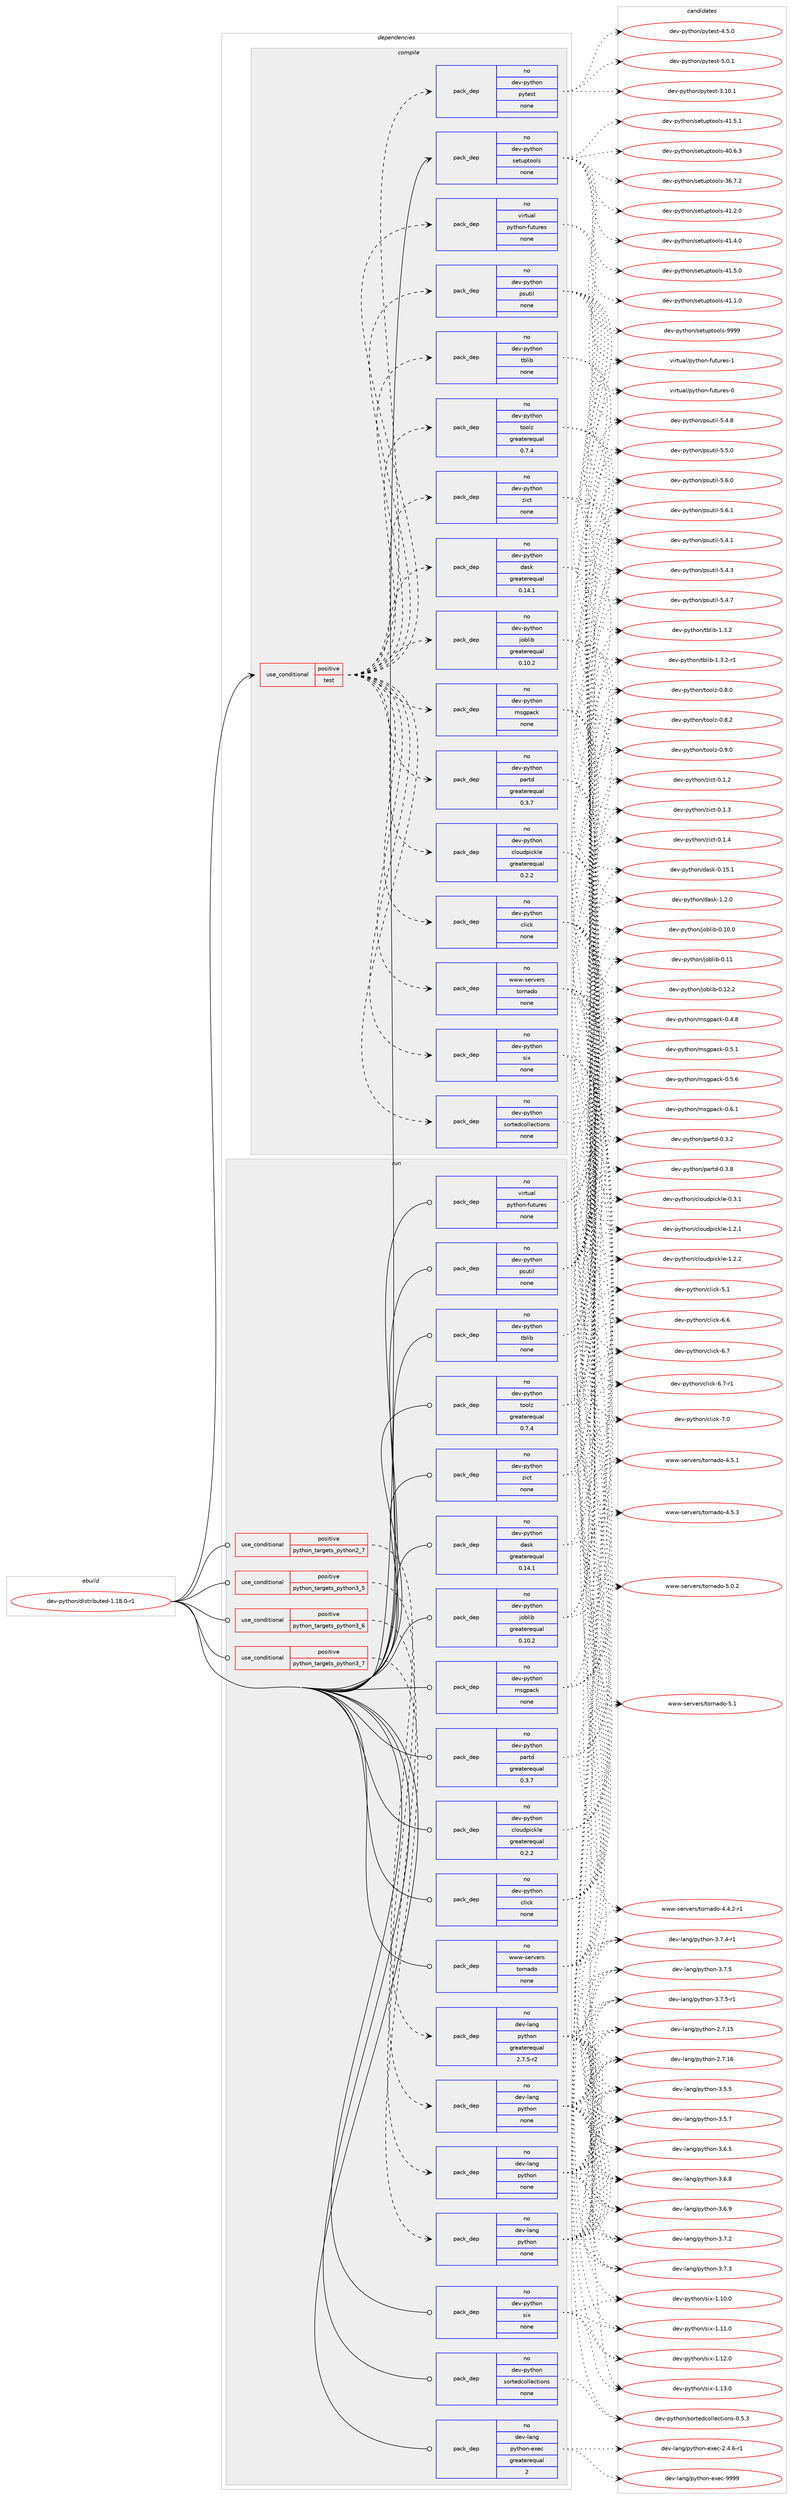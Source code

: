 digraph prolog {

# *************
# Graph options
# *************

newrank=true;
concentrate=true;
compound=true;
graph [rankdir=LR,fontname=Helvetica,fontsize=10,ranksep=1.5];#, ranksep=2.5, nodesep=0.2];
edge  [arrowhead=vee];
node  [fontname=Helvetica,fontsize=10];

# **********
# The ebuild
# **********

subgraph cluster_leftcol {
color=gray;
rank=same;
label=<<i>ebuild</i>>;
id [label="dev-python/distributed-1.18.0-r1", color=red, width=4, href="../dev-python/distributed-1.18.0-r1.svg"];
}

# ****************
# The dependencies
# ****************

subgraph cluster_midcol {
color=gray;
label=<<i>dependencies</i>>;
subgraph cluster_compile {
fillcolor="#eeeeee";
style=filled;
label=<<i>compile</i>>;
subgraph cond138433 {
dependency601565 [label=<<TABLE BORDER="0" CELLBORDER="1" CELLSPACING="0" CELLPADDING="4"><TR><TD ROWSPAN="3" CELLPADDING="10">use_conditional</TD></TR><TR><TD>positive</TD></TR><TR><TD>test</TD></TR></TABLE>>, shape=none, color=red];
subgraph pack451338 {
dependency601566 [label=<<TABLE BORDER="0" CELLBORDER="1" CELLSPACING="0" CELLPADDING="4" WIDTH="220"><TR><TD ROWSPAN="6" CELLPADDING="30">pack_dep</TD></TR><TR><TD WIDTH="110">no</TD></TR><TR><TD>dev-python</TD></TR><TR><TD>click</TD></TR><TR><TD>none</TD></TR><TR><TD></TD></TR></TABLE>>, shape=none, color=blue];
}
dependency601565:e -> dependency601566:w [weight=20,style="dashed",arrowhead="vee"];
subgraph pack451339 {
dependency601567 [label=<<TABLE BORDER="0" CELLBORDER="1" CELLSPACING="0" CELLPADDING="4" WIDTH="220"><TR><TD ROWSPAN="6" CELLPADDING="30">pack_dep</TD></TR><TR><TD WIDTH="110">no</TD></TR><TR><TD>dev-python</TD></TR><TR><TD>cloudpickle</TD></TR><TR><TD>greaterequal</TD></TR><TR><TD>0.2.2</TD></TR></TABLE>>, shape=none, color=blue];
}
dependency601565:e -> dependency601567:w [weight=20,style="dashed",arrowhead="vee"];
subgraph pack451340 {
dependency601568 [label=<<TABLE BORDER="0" CELLBORDER="1" CELLSPACING="0" CELLPADDING="4" WIDTH="220"><TR><TD ROWSPAN="6" CELLPADDING="30">pack_dep</TD></TR><TR><TD WIDTH="110">no</TD></TR><TR><TD>dev-python</TD></TR><TR><TD>dask</TD></TR><TR><TD>greaterequal</TD></TR><TR><TD>0.14.1</TD></TR></TABLE>>, shape=none, color=blue];
}
dependency601565:e -> dependency601568:w [weight=20,style="dashed",arrowhead="vee"];
subgraph pack451341 {
dependency601569 [label=<<TABLE BORDER="0" CELLBORDER="1" CELLSPACING="0" CELLPADDING="4" WIDTH="220"><TR><TD ROWSPAN="6" CELLPADDING="30">pack_dep</TD></TR><TR><TD WIDTH="110">no</TD></TR><TR><TD>dev-python</TD></TR><TR><TD>joblib</TD></TR><TR><TD>greaterequal</TD></TR><TR><TD>0.10.2</TD></TR></TABLE>>, shape=none, color=blue];
}
dependency601565:e -> dependency601569:w [weight=20,style="dashed",arrowhead="vee"];
subgraph pack451342 {
dependency601570 [label=<<TABLE BORDER="0" CELLBORDER="1" CELLSPACING="0" CELLPADDING="4" WIDTH="220"><TR><TD ROWSPAN="6" CELLPADDING="30">pack_dep</TD></TR><TR><TD WIDTH="110">no</TD></TR><TR><TD>dev-python</TD></TR><TR><TD>msgpack</TD></TR><TR><TD>none</TD></TR><TR><TD></TD></TR></TABLE>>, shape=none, color=blue];
}
dependency601565:e -> dependency601570:w [weight=20,style="dashed",arrowhead="vee"];
subgraph pack451343 {
dependency601571 [label=<<TABLE BORDER="0" CELLBORDER="1" CELLSPACING="0" CELLPADDING="4" WIDTH="220"><TR><TD ROWSPAN="6" CELLPADDING="30">pack_dep</TD></TR><TR><TD WIDTH="110">no</TD></TR><TR><TD>dev-python</TD></TR><TR><TD>partd</TD></TR><TR><TD>greaterequal</TD></TR><TR><TD>0.3.7</TD></TR></TABLE>>, shape=none, color=blue];
}
dependency601565:e -> dependency601571:w [weight=20,style="dashed",arrowhead="vee"];
subgraph pack451344 {
dependency601572 [label=<<TABLE BORDER="0" CELLBORDER="1" CELLSPACING="0" CELLPADDING="4" WIDTH="220"><TR><TD ROWSPAN="6" CELLPADDING="30">pack_dep</TD></TR><TR><TD WIDTH="110">no</TD></TR><TR><TD>dev-python</TD></TR><TR><TD>psutil</TD></TR><TR><TD>none</TD></TR><TR><TD></TD></TR></TABLE>>, shape=none, color=blue];
}
dependency601565:e -> dependency601572:w [weight=20,style="dashed",arrowhead="vee"];
subgraph pack451345 {
dependency601573 [label=<<TABLE BORDER="0" CELLBORDER="1" CELLSPACING="0" CELLPADDING="4" WIDTH="220"><TR><TD ROWSPAN="6" CELLPADDING="30">pack_dep</TD></TR><TR><TD WIDTH="110">no</TD></TR><TR><TD>dev-python</TD></TR><TR><TD>six</TD></TR><TR><TD>none</TD></TR><TR><TD></TD></TR></TABLE>>, shape=none, color=blue];
}
dependency601565:e -> dependency601573:w [weight=20,style="dashed",arrowhead="vee"];
subgraph pack451346 {
dependency601574 [label=<<TABLE BORDER="0" CELLBORDER="1" CELLSPACING="0" CELLPADDING="4" WIDTH="220"><TR><TD ROWSPAN="6" CELLPADDING="30">pack_dep</TD></TR><TR><TD WIDTH="110">no</TD></TR><TR><TD>dev-python</TD></TR><TR><TD>sortedcollections</TD></TR><TR><TD>none</TD></TR><TR><TD></TD></TR></TABLE>>, shape=none, color=blue];
}
dependency601565:e -> dependency601574:w [weight=20,style="dashed",arrowhead="vee"];
subgraph pack451347 {
dependency601575 [label=<<TABLE BORDER="0" CELLBORDER="1" CELLSPACING="0" CELLPADDING="4" WIDTH="220"><TR><TD ROWSPAN="6" CELLPADDING="30">pack_dep</TD></TR><TR><TD WIDTH="110">no</TD></TR><TR><TD>dev-python</TD></TR><TR><TD>tblib</TD></TR><TR><TD>none</TD></TR><TR><TD></TD></TR></TABLE>>, shape=none, color=blue];
}
dependency601565:e -> dependency601575:w [weight=20,style="dashed",arrowhead="vee"];
subgraph pack451348 {
dependency601576 [label=<<TABLE BORDER="0" CELLBORDER="1" CELLSPACING="0" CELLPADDING="4" WIDTH="220"><TR><TD ROWSPAN="6" CELLPADDING="30">pack_dep</TD></TR><TR><TD WIDTH="110">no</TD></TR><TR><TD>dev-python</TD></TR><TR><TD>toolz</TD></TR><TR><TD>greaterequal</TD></TR><TR><TD>0.7.4</TD></TR></TABLE>>, shape=none, color=blue];
}
dependency601565:e -> dependency601576:w [weight=20,style="dashed",arrowhead="vee"];
subgraph pack451349 {
dependency601577 [label=<<TABLE BORDER="0" CELLBORDER="1" CELLSPACING="0" CELLPADDING="4" WIDTH="220"><TR><TD ROWSPAN="6" CELLPADDING="30">pack_dep</TD></TR><TR><TD WIDTH="110">no</TD></TR><TR><TD>dev-python</TD></TR><TR><TD>zict</TD></TR><TR><TD>none</TD></TR><TR><TD></TD></TR></TABLE>>, shape=none, color=blue];
}
dependency601565:e -> dependency601577:w [weight=20,style="dashed",arrowhead="vee"];
subgraph pack451350 {
dependency601578 [label=<<TABLE BORDER="0" CELLBORDER="1" CELLSPACING="0" CELLPADDING="4" WIDTH="220"><TR><TD ROWSPAN="6" CELLPADDING="30">pack_dep</TD></TR><TR><TD WIDTH="110">no</TD></TR><TR><TD>www-servers</TD></TR><TR><TD>tornado</TD></TR><TR><TD>none</TD></TR><TR><TD></TD></TR></TABLE>>, shape=none, color=blue];
}
dependency601565:e -> dependency601578:w [weight=20,style="dashed",arrowhead="vee"];
subgraph pack451351 {
dependency601579 [label=<<TABLE BORDER="0" CELLBORDER="1" CELLSPACING="0" CELLPADDING="4" WIDTH="220"><TR><TD ROWSPAN="6" CELLPADDING="30">pack_dep</TD></TR><TR><TD WIDTH="110">no</TD></TR><TR><TD>virtual</TD></TR><TR><TD>python-futures</TD></TR><TR><TD>none</TD></TR><TR><TD></TD></TR></TABLE>>, shape=none, color=blue];
}
dependency601565:e -> dependency601579:w [weight=20,style="dashed",arrowhead="vee"];
subgraph pack451352 {
dependency601580 [label=<<TABLE BORDER="0" CELLBORDER="1" CELLSPACING="0" CELLPADDING="4" WIDTH="220"><TR><TD ROWSPAN="6" CELLPADDING="30">pack_dep</TD></TR><TR><TD WIDTH="110">no</TD></TR><TR><TD>dev-python</TD></TR><TR><TD>pytest</TD></TR><TR><TD>none</TD></TR><TR><TD></TD></TR></TABLE>>, shape=none, color=blue];
}
dependency601565:e -> dependency601580:w [weight=20,style="dashed",arrowhead="vee"];
}
id:e -> dependency601565:w [weight=20,style="solid",arrowhead="vee"];
subgraph pack451353 {
dependency601581 [label=<<TABLE BORDER="0" CELLBORDER="1" CELLSPACING="0" CELLPADDING="4" WIDTH="220"><TR><TD ROWSPAN="6" CELLPADDING="30">pack_dep</TD></TR><TR><TD WIDTH="110">no</TD></TR><TR><TD>dev-python</TD></TR><TR><TD>setuptools</TD></TR><TR><TD>none</TD></TR><TR><TD></TD></TR></TABLE>>, shape=none, color=blue];
}
id:e -> dependency601581:w [weight=20,style="solid",arrowhead="vee"];
}
subgraph cluster_compileandrun {
fillcolor="#eeeeee";
style=filled;
label=<<i>compile and run</i>>;
}
subgraph cluster_run {
fillcolor="#eeeeee";
style=filled;
label=<<i>run</i>>;
subgraph cond138434 {
dependency601582 [label=<<TABLE BORDER="0" CELLBORDER="1" CELLSPACING="0" CELLPADDING="4"><TR><TD ROWSPAN="3" CELLPADDING="10">use_conditional</TD></TR><TR><TD>positive</TD></TR><TR><TD>python_targets_python2_7</TD></TR></TABLE>>, shape=none, color=red];
subgraph pack451354 {
dependency601583 [label=<<TABLE BORDER="0" CELLBORDER="1" CELLSPACING="0" CELLPADDING="4" WIDTH="220"><TR><TD ROWSPAN="6" CELLPADDING="30">pack_dep</TD></TR><TR><TD WIDTH="110">no</TD></TR><TR><TD>dev-lang</TD></TR><TR><TD>python</TD></TR><TR><TD>greaterequal</TD></TR><TR><TD>2.7.5-r2</TD></TR></TABLE>>, shape=none, color=blue];
}
dependency601582:e -> dependency601583:w [weight=20,style="dashed",arrowhead="vee"];
}
id:e -> dependency601582:w [weight=20,style="solid",arrowhead="odot"];
subgraph cond138435 {
dependency601584 [label=<<TABLE BORDER="0" CELLBORDER="1" CELLSPACING="0" CELLPADDING="4"><TR><TD ROWSPAN="3" CELLPADDING="10">use_conditional</TD></TR><TR><TD>positive</TD></TR><TR><TD>python_targets_python3_5</TD></TR></TABLE>>, shape=none, color=red];
subgraph pack451355 {
dependency601585 [label=<<TABLE BORDER="0" CELLBORDER="1" CELLSPACING="0" CELLPADDING="4" WIDTH="220"><TR><TD ROWSPAN="6" CELLPADDING="30">pack_dep</TD></TR><TR><TD WIDTH="110">no</TD></TR><TR><TD>dev-lang</TD></TR><TR><TD>python</TD></TR><TR><TD>none</TD></TR><TR><TD></TD></TR></TABLE>>, shape=none, color=blue];
}
dependency601584:e -> dependency601585:w [weight=20,style="dashed",arrowhead="vee"];
}
id:e -> dependency601584:w [weight=20,style="solid",arrowhead="odot"];
subgraph cond138436 {
dependency601586 [label=<<TABLE BORDER="0" CELLBORDER="1" CELLSPACING="0" CELLPADDING="4"><TR><TD ROWSPAN="3" CELLPADDING="10">use_conditional</TD></TR><TR><TD>positive</TD></TR><TR><TD>python_targets_python3_6</TD></TR></TABLE>>, shape=none, color=red];
subgraph pack451356 {
dependency601587 [label=<<TABLE BORDER="0" CELLBORDER="1" CELLSPACING="0" CELLPADDING="4" WIDTH="220"><TR><TD ROWSPAN="6" CELLPADDING="30">pack_dep</TD></TR><TR><TD WIDTH="110">no</TD></TR><TR><TD>dev-lang</TD></TR><TR><TD>python</TD></TR><TR><TD>none</TD></TR><TR><TD></TD></TR></TABLE>>, shape=none, color=blue];
}
dependency601586:e -> dependency601587:w [weight=20,style="dashed",arrowhead="vee"];
}
id:e -> dependency601586:w [weight=20,style="solid",arrowhead="odot"];
subgraph cond138437 {
dependency601588 [label=<<TABLE BORDER="0" CELLBORDER="1" CELLSPACING="0" CELLPADDING="4"><TR><TD ROWSPAN="3" CELLPADDING="10">use_conditional</TD></TR><TR><TD>positive</TD></TR><TR><TD>python_targets_python3_7</TD></TR></TABLE>>, shape=none, color=red];
subgraph pack451357 {
dependency601589 [label=<<TABLE BORDER="0" CELLBORDER="1" CELLSPACING="0" CELLPADDING="4" WIDTH="220"><TR><TD ROWSPAN="6" CELLPADDING="30">pack_dep</TD></TR><TR><TD WIDTH="110">no</TD></TR><TR><TD>dev-lang</TD></TR><TR><TD>python</TD></TR><TR><TD>none</TD></TR><TR><TD></TD></TR></TABLE>>, shape=none, color=blue];
}
dependency601588:e -> dependency601589:w [weight=20,style="dashed",arrowhead="vee"];
}
id:e -> dependency601588:w [weight=20,style="solid",arrowhead="odot"];
subgraph pack451358 {
dependency601590 [label=<<TABLE BORDER="0" CELLBORDER="1" CELLSPACING="0" CELLPADDING="4" WIDTH="220"><TR><TD ROWSPAN="6" CELLPADDING="30">pack_dep</TD></TR><TR><TD WIDTH="110">no</TD></TR><TR><TD>dev-lang</TD></TR><TR><TD>python-exec</TD></TR><TR><TD>greaterequal</TD></TR><TR><TD>2</TD></TR></TABLE>>, shape=none, color=blue];
}
id:e -> dependency601590:w [weight=20,style="solid",arrowhead="odot"];
subgraph pack451359 {
dependency601591 [label=<<TABLE BORDER="0" CELLBORDER="1" CELLSPACING="0" CELLPADDING="4" WIDTH="220"><TR><TD ROWSPAN="6" CELLPADDING="30">pack_dep</TD></TR><TR><TD WIDTH="110">no</TD></TR><TR><TD>dev-python</TD></TR><TR><TD>click</TD></TR><TR><TD>none</TD></TR><TR><TD></TD></TR></TABLE>>, shape=none, color=blue];
}
id:e -> dependency601591:w [weight=20,style="solid",arrowhead="odot"];
subgraph pack451360 {
dependency601592 [label=<<TABLE BORDER="0" CELLBORDER="1" CELLSPACING="0" CELLPADDING="4" WIDTH="220"><TR><TD ROWSPAN="6" CELLPADDING="30">pack_dep</TD></TR><TR><TD WIDTH="110">no</TD></TR><TR><TD>dev-python</TD></TR><TR><TD>cloudpickle</TD></TR><TR><TD>greaterequal</TD></TR><TR><TD>0.2.2</TD></TR></TABLE>>, shape=none, color=blue];
}
id:e -> dependency601592:w [weight=20,style="solid",arrowhead="odot"];
subgraph pack451361 {
dependency601593 [label=<<TABLE BORDER="0" CELLBORDER="1" CELLSPACING="0" CELLPADDING="4" WIDTH="220"><TR><TD ROWSPAN="6" CELLPADDING="30">pack_dep</TD></TR><TR><TD WIDTH="110">no</TD></TR><TR><TD>dev-python</TD></TR><TR><TD>dask</TD></TR><TR><TD>greaterequal</TD></TR><TR><TD>0.14.1</TD></TR></TABLE>>, shape=none, color=blue];
}
id:e -> dependency601593:w [weight=20,style="solid",arrowhead="odot"];
subgraph pack451362 {
dependency601594 [label=<<TABLE BORDER="0" CELLBORDER="1" CELLSPACING="0" CELLPADDING="4" WIDTH="220"><TR><TD ROWSPAN="6" CELLPADDING="30">pack_dep</TD></TR><TR><TD WIDTH="110">no</TD></TR><TR><TD>dev-python</TD></TR><TR><TD>joblib</TD></TR><TR><TD>greaterequal</TD></TR><TR><TD>0.10.2</TD></TR></TABLE>>, shape=none, color=blue];
}
id:e -> dependency601594:w [weight=20,style="solid",arrowhead="odot"];
subgraph pack451363 {
dependency601595 [label=<<TABLE BORDER="0" CELLBORDER="1" CELLSPACING="0" CELLPADDING="4" WIDTH="220"><TR><TD ROWSPAN="6" CELLPADDING="30">pack_dep</TD></TR><TR><TD WIDTH="110">no</TD></TR><TR><TD>dev-python</TD></TR><TR><TD>msgpack</TD></TR><TR><TD>none</TD></TR><TR><TD></TD></TR></TABLE>>, shape=none, color=blue];
}
id:e -> dependency601595:w [weight=20,style="solid",arrowhead="odot"];
subgraph pack451364 {
dependency601596 [label=<<TABLE BORDER="0" CELLBORDER="1" CELLSPACING="0" CELLPADDING="4" WIDTH="220"><TR><TD ROWSPAN="6" CELLPADDING="30">pack_dep</TD></TR><TR><TD WIDTH="110">no</TD></TR><TR><TD>dev-python</TD></TR><TR><TD>partd</TD></TR><TR><TD>greaterequal</TD></TR><TR><TD>0.3.7</TD></TR></TABLE>>, shape=none, color=blue];
}
id:e -> dependency601596:w [weight=20,style="solid",arrowhead="odot"];
subgraph pack451365 {
dependency601597 [label=<<TABLE BORDER="0" CELLBORDER="1" CELLSPACING="0" CELLPADDING="4" WIDTH="220"><TR><TD ROWSPAN="6" CELLPADDING="30">pack_dep</TD></TR><TR><TD WIDTH="110">no</TD></TR><TR><TD>dev-python</TD></TR><TR><TD>psutil</TD></TR><TR><TD>none</TD></TR><TR><TD></TD></TR></TABLE>>, shape=none, color=blue];
}
id:e -> dependency601597:w [weight=20,style="solid",arrowhead="odot"];
subgraph pack451366 {
dependency601598 [label=<<TABLE BORDER="0" CELLBORDER="1" CELLSPACING="0" CELLPADDING="4" WIDTH="220"><TR><TD ROWSPAN="6" CELLPADDING="30">pack_dep</TD></TR><TR><TD WIDTH="110">no</TD></TR><TR><TD>dev-python</TD></TR><TR><TD>six</TD></TR><TR><TD>none</TD></TR><TR><TD></TD></TR></TABLE>>, shape=none, color=blue];
}
id:e -> dependency601598:w [weight=20,style="solid",arrowhead="odot"];
subgraph pack451367 {
dependency601599 [label=<<TABLE BORDER="0" CELLBORDER="1" CELLSPACING="0" CELLPADDING="4" WIDTH="220"><TR><TD ROWSPAN="6" CELLPADDING="30">pack_dep</TD></TR><TR><TD WIDTH="110">no</TD></TR><TR><TD>dev-python</TD></TR><TR><TD>sortedcollections</TD></TR><TR><TD>none</TD></TR><TR><TD></TD></TR></TABLE>>, shape=none, color=blue];
}
id:e -> dependency601599:w [weight=20,style="solid",arrowhead="odot"];
subgraph pack451368 {
dependency601600 [label=<<TABLE BORDER="0" CELLBORDER="1" CELLSPACING="0" CELLPADDING="4" WIDTH="220"><TR><TD ROWSPAN="6" CELLPADDING="30">pack_dep</TD></TR><TR><TD WIDTH="110">no</TD></TR><TR><TD>dev-python</TD></TR><TR><TD>tblib</TD></TR><TR><TD>none</TD></TR><TR><TD></TD></TR></TABLE>>, shape=none, color=blue];
}
id:e -> dependency601600:w [weight=20,style="solid",arrowhead="odot"];
subgraph pack451369 {
dependency601601 [label=<<TABLE BORDER="0" CELLBORDER="1" CELLSPACING="0" CELLPADDING="4" WIDTH="220"><TR><TD ROWSPAN="6" CELLPADDING="30">pack_dep</TD></TR><TR><TD WIDTH="110">no</TD></TR><TR><TD>dev-python</TD></TR><TR><TD>toolz</TD></TR><TR><TD>greaterequal</TD></TR><TR><TD>0.7.4</TD></TR></TABLE>>, shape=none, color=blue];
}
id:e -> dependency601601:w [weight=20,style="solid",arrowhead="odot"];
subgraph pack451370 {
dependency601602 [label=<<TABLE BORDER="0" CELLBORDER="1" CELLSPACING="0" CELLPADDING="4" WIDTH="220"><TR><TD ROWSPAN="6" CELLPADDING="30">pack_dep</TD></TR><TR><TD WIDTH="110">no</TD></TR><TR><TD>dev-python</TD></TR><TR><TD>zict</TD></TR><TR><TD>none</TD></TR><TR><TD></TD></TR></TABLE>>, shape=none, color=blue];
}
id:e -> dependency601602:w [weight=20,style="solid",arrowhead="odot"];
subgraph pack451371 {
dependency601603 [label=<<TABLE BORDER="0" CELLBORDER="1" CELLSPACING="0" CELLPADDING="4" WIDTH="220"><TR><TD ROWSPAN="6" CELLPADDING="30">pack_dep</TD></TR><TR><TD WIDTH="110">no</TD></TR><TR><TD>virtual</TD></TR><TR><TD>python-futures</TD></TR><TR><TD>none</TD></TR><TR><TD></TD></TR></TABLE>>, shape=none, color=blue];
}
id:e -> dependency601603:w [weight=20,style="solid",arrowhead="odot"];
subgraph pack451372 {
dependency601604 [label=<<TABLE BORDER="0" CELLBORDER="1" CELLSPACING="0" CELLPADDING="4" WIDTH="220"><TR><TD ROWSPAN="6" CELLPADDING="30">pack_dep</TD></TR><TR><TD WIDTH="110">no</TD></TR><TR><TD>www-servers</TD></TR><TR><TD>tornado</TD></TR><TR><TD>none</TD></TR><TR><TD></TD></TR></TABLE>>, shape=none, color=blue];
}
id:e -> dependency601604:w [weight=20,style="solid",arrowhead="odot"];
}
}

# **************
# The candidates
# **************

subgraph cluster_choices {
rank=same;
color=gray;
label=<<i>candidates</i>>;

subgraph choice451338 {
color=black;
nodesep=1;
choice1001011184511212111610411111047991081059910745534649 [label="dev-python/click-5.1", color=red, width=4,href="../dev-python/click-5.1.svg"];
choice1001011184511212111610411111047991081059910745544654 [label="dev-python/click-6.6", color=red, width=4,href="../dev-python/click-6.6.svg"];
choice1001011184511212111610411111047991081059910745544655 [label="dev-python/click-6.7", color=red, width=4,href="../dev-python/click-6.7.svg"];
choice10010111845112121116104111110479910810599107455446554511449 [label="dev-python/click-6.7-r1", color=red, width=4,href="../dev-python/click-6.7-r1.svg"];
choice1001011184511212111610411111047991081059910745554648 [label="dev-python/click-7.0", color=red, width=4,href="../dev-python/click-7.0.svg"];
dependency601566:e -> choice1001011184511212111610411111047991081059910745534649:w [style=dotted,weight="100"];
dependency601566:e -> choice1001011184511212111610411111047991081059910745544654:w [style=dotted,weight="100"];
dependency601566:e -> choice1001011184511212111610411111047991081059910745544655:w [style=dotted,weight="100"];
dependency601566:e -> choice10010111845112121116104111110479910810599107455446554511449:w [style=dotted,weight="100"];
dependency601566:e -> choice1001011184511212111610411111047991081059910745554648:w [style=dotted,weight="100"];
}
subgraph choice451339 {
color=black;
nodesep=1;
choice10010111845112121116104111110479910811111710011210599107108101454846514649 [label="dev-python/cloudpickle-0.3.1", color=red, width=4,href="../dev-python/cloudpickle-0.3.1.svg"];
choice10010111845112121116104111110479910811111710011210599107108101454946504649 [label="dev-python/cloudpickle-1.2.1", color=red, width=4,href="../dev-python/cloudpickle-1.2.1.svg"];
choice10010111845112121116104111110479910811111710011210599107108101454946504650 [label="dev-python/cloudpickle-1.2.2", color=red, width=4,href="../dev-python/cloudpickle-1.2.2.svg"];
dependency601567:e -> choice10010111845112121116104111110479910811111710011210599107108101454846514649:w [style=dotted,weight="100"];
dependency601567:e -> choice10010111845112121116104111110479910811111710011210599107108101454946504649:w [style=dotted,weight="100"];
dependency601567:e -> choice10010111845112121116104111110479910811111710011210599107108101454946504650:w [style=dotted,weight="100"];
}
subgraph choice451340 {
color=black;
nodesep=1;
choice10010111845112121116104111110471009711510745484649534649 [label="dev-python/dask-0.15.1", color=red, width=4,href="../dev-python/dask-0.15.1.svg"];
choice100101118451121211161041111104710097115107454946504648 [label="dev-python/dask-1.2.0", color=red, width=4,href="../dev-python/dask-1.2.0.svg"];
dependency601568:e -> choice10010111845112121116104111110471009711510745484649534649:w [style=dotted,weight="100"];
dependency601568:e -> choice100101118451121211161041111104710097115107454946504648:w [style=dotted,weight="100"];
}
subgraph choice451341 {
color=black;
nodesep=1;
choice1001011184511212111610411111047106111981081059845484649484648 [label="dev-python/joblib-0.10.0", color=red, width=4,href="../dev-python/joblib-0.10.0.svg"];
choice100101118451121211161041111104710611198108105984548464949 [label="dev-python/joblib-0.11", color=red, width=4,href="../dev-python/joblib-0.11.svg"];
choice1001011184511212111610411111047106111981081059845484649504650 [label="dev-python/joblib-0.12.2", color=red, width=4,href="../dev-python/joblib-0.12.2.svg"];
dependency601569:e -> choice1001011184511212111610411111047106111981081059845484649484648:w [style=dotted,weight="100"];
dependency601569:e -> choice100101118451121211161041111104710611198108105984548464949:w [style=dotted,weight="100"];
dependency601569:e -> choice1001011184511212111610411111047106111981081059845484649504650:w [style=dotted,weight="100"];
}
subgraph choice451342 {
color=black;
nodesep=1;
choice10010111845112121116104111110471091151031129799107454846524656 [label="dev-python/msgpack-0.4.8", color=red, width=4,href="../dev-python/msgpack-0.4.8.svg"];
choice10010111845112121116104111110471091151031129799107454846534649 [label="dev-python/msgpack-0.5.1", color=red, width=4,href="../dev-python/msgpack-0.5.1.svg"];
choice10010111845112121116104111110471091151031129799107454846534654 [label="dev-python/msgpack-0.5.6", color=red, width=4,href="../dev-python/msgpack-0.5.6.svg"];
choice10010111845112121116104111110471091151031129799107454846544649 [label="dev-python/msgpack-0.6.1", color=red, width=4,href="../dev-python/msgpack-0.6.1.svg"];
dependency601570:e -> choice10010111845112121116104111110471091151031129799107454846524656:w [style=dotted,weight="100"];
dependency601570:e -> choice10010111845112121116104111110471091151031129799107454846534649:w [style=dotted,weight="100"];
dependency601570:e -> choice10010111845112121116104111110471091151031129799107454846534654:w [style=dotted,weight="100"];
dependency601570:e -> choice10010111845112121116104111110471091151031129799107454846544649:w [style=dotted,weight="100"];
}
subgraph choice451343 {
color=black;
nodesep=1;
choice100101118451121211161041111104711297114116100454846514650 [label="dev-python/partd-0.3.2", color=red, width=4,href="../dev-python/partd-0.3.2.svg"];
choice100101118451121211161041111104711297114116100454846514656 [label="dev-python/partd-0.3.8", color=red, width=4,href="../dev-python/partd-0.3.8.svg"];
dependency601571:e -> choice100101118451121211161041111104711297114116100454846514650:w [style=dotted,weight="100"];
dependency601571:e -> choice100101118451121211161041111104711297114116100454846514656:w [style=dotted,weight="100"];
}
subgraph choice451344 {
color=black;
nodesep=1;
choice1001011184511212111610411111047112115117116105108455346524649 [label="dev-python/psutil-5.4.1", color=red, width=4,href="../dev-python/psutil-5.4.1.svg"];
choice1001011184511212111610411111047112115117116105108455346524651 [label="dev-python/psutil-5.4.3", color=red, width=4,href="../dev-python/psutil-5.4.3.svg"];
choice1001011184511212111610411111047112115117116105108455346524655 [label="dev-python/psutil-5.4.7", color=red, width=4,href="../dev-python/psutil-5.4.7.svg"];
choice1001011184511212111610411111047112115117116105108455346524656 [label="dev-python/psutil-5.4.8", color=red, width=4,href="../dev-python/psutil-5.4.8.svg"];
choice1001011184511212111610411111047112115117116105108455346534648 [label="dev-python/psutil-5.5.0", color=red, width=4,href="../dev-python/psutil-5.5.0.svg"];
choice1001011184511212111610411111047112115117116105108455346544648 [label="dev-python/psutil-5.6.0", color=red, width=4,href="../dev-python/psutil-5.6.0.svg"];
choice1001011184511212111610411111047112115117116105108455346544649 [label="dev-python/psutil-5.6.1", color=red, width=4,href="../dev-python/psutil-5.6.1.svg"];
dependency601572:e -> choice1001011184511212111610411111047112115117116105108455346524649:w [style=dotted,weight="100"];
dependency601572:e -> choice1001011184511212111610411111047112115117116105108455346524651:w [style=dotted,weight="100"];
dependency601572:e -> choice1001011184511212111610411111047112115117116105108455346524655:w [style=dotted,weight="100"];
dependency601572:e -> choice1001011184511212111610411111047112115117116105108455346524656:w [style=dotted,weight="100"];
dependency601572:e -> choice1001011184511212111610411111047112115117116105108455346534648:w [style=dotted,weight="100"];
dependency601572:e -> choice1001011184511212111610411111047112115117116105108455346544648:w [style=dotted,weight="100"];
dependency601572:e -> choice1001011184511212111610411111047112115117116105108455346544649:w [style=dotted,weight="100"];
}
subgraph choice451345 {
color=black;
nodesep=1;
choice100101118451121211161041111104711510512045494649484648 [label="dev-python/six-1.10.0", color=red, width=4,href="../dev-python/six-1.10.0.svg"];
choice100101118451121211161041111104711510512045494649494648 [label="dev-python/six-1.11.0", color=red, width=4,href="../dev-python/six-1.11.0.svg"];
choice100101118451121211161041111104711510512045494649504648 [label="dev-python/six-1.12.0", color=red, width=4,href="../dev-python/six-1.12.0.svg"];
choice100101118451121211161041111104711510512045494649514648 [label="dev-python/six-1.13.0", color=red, width=4,href="../dev-python/six-1.13.0.svg"];
dependency601573:e -> choice100101118451121211161041111104711510512045494649484648:w [style=dotted,weight="100"];
dependency601573:e -> choice100101118451121211161041111104711510512045494649494648:w [style=dotted,weight="100"];
dependency601573:e -> choice100101118451121211161041111104711510512045494649504648:w [style=dotted,weight="100"];
dependency601573:e -> choice100101118451121211161041111104711510512045494649514648:w [style=dotted,weight="100"];
}
subgraph choice451346 {
color=black;
nodesep=1;
choice10010111845112121116104111110471151111141161011009911110810810199116105111110115454846534651 [label="dev-python/sortedcollections-0.5.3", color=red, width=4,href="../dev-python/sortedcollections-0.5.3.svg"];
dependency601574:e -> choice10010111845112121116104111110471151111141161011009911110810810199116105111110115454846534651:w [style=dotted,weight="100"];
}
subgraph choice451347 {
color=black;
nodesep=1;
choice10010111845112121116104111110471169810810598454946514650 [label="dev-python/tblib-1.3.2", color=red, width=4,href="../dev-python/tblib-1.3.2.svg"];
choice100101118451121211161041111104711698108105984549465146504511449 [label="dev-python/tblib-1.3.2-r1", color=red, width=4,href="../dev-python/tblib-1.3.2-r1.svg"];
dependency601575:e -> choice10010111845112121116104111110471169810810598454946514650:w [style=dotted,weight="100"];
dependency601575:e -> choice100101118451121211161041111104711698108105984549465146504511449:w [style=dotted,weight="100"];
}
subgraph choice451348 {
color=black;
nodesep=1;
choice1001011184511212111610411111047116111111108122454846564648 [label="dev-python/toolz-0.8.0", color=red, width=4,href="../dev-python/toolz-0.8.0.svg"];
choice1001011184511212111610411111047116111111108122454846564650 [label="dev-python/toolz-0.8.2", color=red, width=4,href="../dev-python/toolz-0.8.2.svg"];
choice1001011184511212111610411111047116111111108122454846574648 [label="dev-python/toolz-0.9.0", color=red, width=4,href="../dev-python/toolz-0.9.0.svg"];
dependency601576:e -> choice1001011184511212111610411111047116111111108122454846564648:w [style=dotted,weight="100"];
dependency601576:e -> choice1001011184511212111610411111047116111111108122454846564650:w [style=dotted,weight="100"];
dependency601576:e -> choice1001011184511212111610411111047116111111108122454846574648:w [style=dotted,weight="100"];
}
subgraph choice451349 {
color=black;
nodesep=1;
choice100101118451121211161041111104712210599116454846494650 [label="dev-python/zict-0.1.2", color=red, width=4,href="../dev-python/zict-0.1.2.svg"];
choice100101118451121211161041111104712210599116454846494651 [label="dev-python/zict-0.1.3", color=red, width=4,href="../dev-python/zict-0.1.3.svg"];
choice100101118451121211161041111104712210599116454846494652 [label="dev-python/zict-0.1.4", color=red, width=4,href="../dev-python/zict-0.1.4.svg"];
dependency601577:e -> choice100101118451121211161041111104712210599116454846494650:w [style=dotted,weight="100"];
dependency601577:e -> choice100101118451121211161041111104712210599116454846494651:w [style=dotted,weight="100"];
dependency601577:e -> choice100101118451121211161041111104712210599116454846494652:w [style=dotted,weight="100"];
}
subgraph choice451350 {
color=black;
nodesep=1;
choice1191191194511510111411810111411547116111114110971001114552465246504511449 [label="www-servers/tornado-4.4.2-r1", color=red, width=4,href="../www-servers/tornado-4.4.2-r1.svg"];
choice119119119451151011141181011141154711611111411097100111455246534649 [label="www-servers/tornado-4.5.1", color=red, width=4,href="../www-servers/tornado-4.5.1.svg"];
choice119119119451151011141181011141154711611111411097100111455246534651 [label="www-servers/tornado-4.5.3", color=red, width=4,href="../www-servers/tornado-4.5.3.svg"];
choice119119119451151011141181011141154711611111411097100111455346484650 [label="www-servers/tornado-5.0.2", color=red, width=4,href="../www-servers/tornado-5.0.2.svg"];
choice11911911945115101114118101114115471161111141109710011145534649 [label="www-servers/tornado-5.1", color=red, width=4,href="../www-servers/tornado-5.1.svg"];
dependency601578:e -> choice1191191194511510111411810111411547116111114110971001114552465246504511449:w [style=dotted,weight="100"];
dependency601578:e -> choice119119119451151011141181011141154711611111411097100111455246534649:w [style=dotted,weight="100"];
dependency601578:e -> choice119119119451151011141181011141154711611111411097100111455246534651:w [style=dotted,weight="100"];
dependency601578:e -> choice119119119451151011141181011141154711611111411097100111455346484650:w [style=dotted,weight="100"];
dependency601578:e -> choice11911911945115101114118101114115471161111141109710011145534649:w [style=dotted,weight="100"];
}
subgraph choice451351 {
color=black;
nodesep=1;
choice1181051141161179710847112121116104111110451021171161171141011154548 [label="virtual/python-futures-0", color=red, width=4,href="../virtual/python-futures-0.svg"];
choice1181051141161179710847112121116104111110451021171161171141011154549 [label="virtual/python-futures-1", color=red, width=4,href="../virtual/python-futures-1.svg"];
dependency601579:e -> choice1181051141161179710847112121116104111110451021171161171141011154548:w [style=dotted,weight="100"];
dependency601579:e -> choice1181051141161179710847112121116104111110451021171161171141011154549:w [style=dotted,weight="100"];
}
subgraph choice451352 {
color=black;
nodesep=1;
choice100101118451121211161041111104711212111610111511645514649484649 [label="dev-python/pytest-3.10.1", color=red, width=4,href="../dev-python/pytest-3.10.1.svg"];
choice1001011184511212111610411111047112121116101115116455246534648 [label="dev-python/pytest-4.5.0", color=red, width=4,href="../dev-python/pytest-4.5.0.svg"];
choice1001011184511212111610411111047112121116101115116455346484649 [label="dev-python/pytest-5.0.1", color=red, width=4,href="../dev-python/pytest-5.0.1.svg"];
dependency601580:e -> choice100101118451121211161041111104711212111610111511645514649484649:w [style=dotted,weight="100"];
dependency601580:e -> choice1001011184511212111610411111047112121116101115116455246534648:w [style=dotted,weight="100"];
dependency601580:e -> choice1001011184511212111610411111047112121116101115116455346484649:w [style=dotted,weight="100"];
}
subgraph choice451353 {
color=black;
nodesep=1;
choice100101118451121211161041111104711510111611711211611111110811545515446554650 [label="dev-python/setuptools-36.7.2", color=red, width=4,href="../dev-python/setuptools-36.7.2.svg"];
choice100101118451121211161041111104711510111611711211611111110811545524846544651 [label="dev-python/setuptools-40.6.3", color=red, width=4,href="../dev-python/setuptools-40.6.3.svg"];
choice100101118451121211161041111104711510111611711211611111110811545524946494648 [label="dev-python/setuptools-41.1.0", color=red, width=4,href="../dev-python/setuptools-41.1.0.svg"];
choice100101118451121211161041111104711510111611711211611111110811545524946504648 [label="dev-python/setuptools-41.2.0", color=red, width=4,href="../dev-python/setuptools-41.2.0.svg"];
choice100101118451121211161041111104711510111611711211611111110811545524946524648 [label="dev-python/setuptools-41.4.0", color=red, width=4,href="../dev-python/setuptools-41.4.0.svg"];
choice100101118451121211161041111104711510111611711211611111110811545524946534648 [label="dev-python/setuptools-41.5.0", color=red, width=4,href="../dev-python/setuptools-41.5.0.svg"];
choice100101118451121211161041111104711510111611711211611111110811545524946534649 [label="dev-python/setuptools-41.5.1", color=red, width=4,href="../dev-python/setuptools-41.5.1.svg"];
choice10010111845112121116104111110471151011161171121161111111081154557575757 [label="dev-python/setuptools-9999", color=red, width=4,href="../dev-python/setuptools-9999.svg"];
dependency601581:e -> choice100101118451121211161041111104711510111611711211611111110811545515446554650:w [style=dotted,weight="100"];
dependency601581:e -> choice100101118451121211161041111104711510111611711211611111110811545524846544651:w [style=dotted,weight="100"];
dependency601581:e -> choice100101118451121211161041111104711510111611711211611111110811545524946494648:w [style=dotted,weight="100"];
dependency601581:e -> choice100101118451121211161041111104711510111611711211611111110811545524946504648:w [style=dotted,weight="100"];
dependency601581:e -> choice100101118451121211161041111104711510111611711211611111110811545524946524648:w [style=dotted,weight="100"];
dependency601581:e -> choice100101118451121211161041111104711510111611711211611111110811545524946534648:w [style=dotted,weight="100"];
dependency601581:e -> choice100101118451121211161041111104711510111611711211611111110811545524946534649:w [style=dotted,weight="100"];
dependency601581:e -> choice10010111845112121116104111110471151011161171121161111111081154557575757:w [style=dotted,weight="100"];
}
subgraph choice451354 {
color=black;
nodesep=1;
choice10010111845108971101034711212111610411111045504655464953 [label="dev-lang/python-2.7.15", color=red, width=4,href="../dev-lang/python-2.7.15.svg"];
choice10010111845108971101034711212111610411111045504655464954 [label="dev-lang/python-2.7.16", color=red, width=4,href="../dev-lang/python-2.7.16.svg"];
choice100101118451089711010347112121116104111110455146534653 [label="dev-lang/python-3.5.5", color=red, width=4,href="../dev-lang/python-3.5.5.svg"];
choice100101118451089711010347112121116104111110455146534655 [label="dev-lang/python-3.5.7", color=red, width=4,href="../dev-lang/python-3.5.7.svg"];
choice100101118451089711010347112121116104111110455146544653 [label="dev-lang/python-3.6.5", color=red, width=4,href="../dev-lang/python-3.6.5.svg"];
choice100101118451089711010347112121116104111110455146544656 [label="dev-lang/python-3.6.8", color=red, width=4,href="../dev-lang/python-3.6.8.svg"];
choice100101118451089711010347112121116104111110455146544657 [label="dev-lang/python-3.6.9", color=red, width=4,href="../dev-lang/python-3.6.9.svg"];
choice100101118451089711010347112121116104111110455146554650 [label="dev-lang/python-3.7.2", color=red, width=4,href="../dev-lang/python-3.7.2.svg"];
choice100101118451089711010347112121116104111110455146554651 [label="dev-lang/python-3.7.3", color=red, width=4,href="../dev-lang/python-3.7.3.svg"];
choice1001011184510897110103471121211161041111104551465546524511449 [label="dev-lang/python-3.7.4-r1", color=red, width=4,href="../dev-lang/python-3.7.4-r1.svg"];
choice100101118451089711010347112121116104111110455146554653 [label="dev-lang/python-3.7.5", color=red, width=4,href="../dev-lang/python-3.7.5.svg"];
choice1001011184510897110103471121211161041111104551465546534511449 [label="dev-lang/python-3.7.5-r1", color=red, width=4,href="../dev-lang/python-3.7.5-r1.svg"];
dependency601583:e -> choice10010111845108971101034711212111610411111045504655464953:w [style=dotted,weight="100"];
dependency601583:e -> choice10010111845108971101034711212111610411111045504655464954:w [style=dotted,weight="100"];
dependency601583:e -> choice100101118451089711010347112121116104111110455146534653:w [style=dotted,weight="100"];
dependency601583:e -> choice100101118451089711010347112121116104111110455146534655:w [style=dotted,weight="100"];
dependency601583:e -> choice100101118451089711010347112121116104111110455146544653:w [style=dotted,weight="100"];
dependency601583:e -> choice100101118451089711010347112121116104111110455146544656:w [style=dotted,weight="100"];
dependency601583:e -> choice100101118451089711010347112121116104111110455146544657:w [style=dotted,weight="100"];
dependency601583:e -> choice100101118451089711010347112121116104111110455146554650:w [style=dotted,weight="100"];
dependency601583:e -> choice100101118451089711010347112121116104111110455146554651:w [style=dotted,weight="100"];
dependency601583:e -> choice1001011184510897110103471121211161041111104551465546524511449:w [style=dotted,weight="100"];
dependency601583:e -> choice100101118451089711010347112121116104111110455146554653:w [style=dotted,weight="100"];
dependency601583:e -> choice1001011184510897110103471121211161041111104551465546534511449:w [style=dotted,weight="100"];
}
subgraph choice451355 {
color=black;
nodesep=1;
choice10010111845108971101034711212111610411111045504655464953 [label="dev-lang/python-2.7.15", color=red, width=4,href="../dev-lang/python-2.7.15.svg"];
choice10010111845108971101034711212111610411111045504655464954 [label="dev-lang/python-2.7.16", color=red, width=4,href="../dev-lang/python-2.7.16.svg"];
choice100101118451089711010347112121116104111110455146534653 [label="dev-lang/python-3.5.5", color=red, width=4,href="../dev-lang/python-3.5.5.svg"];
choice100101118451089711010347112121116104111110455146534655 [label="dev-lang/python-3.5.7", color=red, width=4,href="../dev-lang/python-3.5.7.svg"];
choice100101118451089711010347112121116104111110455146544653 [label="dev-lang/python-3.6.5", color=red, width=4,href="../dev-lang/python-3.6.5.svg"];
choice100101118451089711010347112121116104111110455146544656 [label="dev-lang/python-3.6.8", color=red, width=4,href="../dev-lang/python-3.6.8.svg"];
choice100101118451089711010347112121116104111110455146544657 [label="dev-lang/python-3.6.9", color=red, width=4,href="../dev-lang/python-3.6.9.svg"];
choice100101118451089711010347112121116104111110455146554650 [label="dev-lang/python-3.7.2", color=red, width=4,href="../dev-lang/python-3.7.2.svg"];
choice100101118451089711010347112121116104111110455146554651 [label="dev-lang/python-3.7.3", color=red, width=4,href="../dev-lang/python-3.7.3.svg"];
choice1001011184510897110103471121211161041111104551465546524511449 [label="dev-lang/python-3.7.4-r1", color=red, width=4,href="../dev-lang/python-3.7.4-r1.svg"];
choice100101118451089711010347112121116104111110455146554653 [label="dev-lang/python-3.7.5", color=red, width=4,href="../dev-lang/python-3.7.5.svg"];
choice1001011184510897110103471121211161041111104551465546534511449 [label="dev-lang/python-3.7.5-r1", color=red, width=4,href="../dev-lang/python-3.7.5-r1.svg"];
dependency601585:e -> choice10010111845108971101034711212111610411111045504655464953:w [style=dotted,weight="100"];
dependency601585:e -> choice10010111845108971101034711212111610411111045504655464954:w [style=dotted,weight="100"];
dependency601585:e -> choice100101118451089711010347112121116104111110455146534653:w [style=dotted,weight="100"];
dependency601585:e -> choice100101118451089711010347112121116104111110455146534655:w [style=dotted,weight="100"];
dependency601585:e -> choice100101118451089711010347112121116104111110455146544653:w [style=dotted,weight="100"];
dependency601585:e -> choice100101118451089711010347112121116104111110455146544656:w [style=dotted,weight="100"];
dependency601585:e -> choice100101118451089711010347112121116104111110455146544657:w [style=dotted,weight="100"];
dependency601585:e -> choice100101118451089711010347112121116104111110455146554650:w [style=dotted,weight="100"];
dependency601585:e -> choice100101118451089711010347112121116104111110455146554651:w [style=dotted,weight="100"];
dependency601585:e -> choice1001011184510897110103471121211161041111104551465546524511449:w [style=dotted,weight="100"];
dependency601585:e -> choice100101118451089711010347112121116104111110455146554653:w [style=dotted,weight="100"];
dependency601585:e -> choice1001011184510897110103471121211161041111104551465546534511449:w [style=dotted,weight="100"];
}
subgraph choice451356 {
color=black;
nodesep=1;
choice10010111845108971101034711212111610411111045504655464953 [label="dev-lang/python-2.7.15", color=red, width=4,href="../dev-lang/python-2.7.15.svg"];
choice10010111845108971101034711212111610411111045504655464954 [label="dev-lang/python-2.7.16", color=red, width=4,href="../dev-lang/python-2.7.16.svg"];
choice100101118451089711010347112121116104111110455146534653 [label="dev-lang/python-3.5.5", color=red, width=4,href="../dev-lang/python-3.5.5.svg"];
choice100101118451089711010347112121116104111110455146534655 [label="dev-lang/python-3.5.7", color=red, width=4,href="../dev-lang/python-3.5.7.svg"];
choice100101118451089711010347112121116104111110455146544653 [label="dev-lang/python-3.6.5", color=red, width=4,href="../dev-lang/python-3.6.5.svg"];
choice100101118451089711010347112121116104111110455146544656 [label="dev-lang/python-3.6.8", color=red, width=4,href="../dev-lang/python-3.6.8.svg"];
choice100101118451089711010347112121116104111110455146544657 [label="dev-lang/python-3.6.9", color=red, width=4,href="../dev-lang/python-3.6.9.svg"];
choice100101118451089711010347112121116104111110455146554650 [label="dev-lang/python-3.7.2", color=red, width=4,href="../dev-lang/python-3.7.2.svg"];
choice100101118451089711010347112121116104111110455146554651 [label="dev-lang/python-3.7.3", color=red, width=4,href="../dev-lang/python-3.7.3.svg"];
choice1001011184510897110103471121211161041111104551465546524511449 [label="dev-lang/python-3.7.4-r1", color=red, width=4,href="../dev-lang/python-3.7.4-r1.svg"];
choice100101118451089711010347112121116104111110455146554653 [label="dev-lang/python-3.7.5", color=red, width=4,href="../dev-lang/python-3.7.5.svg"];
choice1001011184510897110103471121211161041111104551465546534511449 [label="dev-lang/python-3.7.5-r1", color=red, width=4,href="../dev-lang/python-3.7.5-r1.svg"];
dependency601587:e -> choice10010111845108971101034711212111610411111045504655464953:w [style=dotted,weight="100"];
dependency601587:e -> choice10010111845108971101034711212111610411111045504655464954:w [style=dotted,weight="100"];
dependency601587:e -> choice100101118451089711010347112121116104111110455146534653:w [style=dotted,weight="100"];
dependency601587:e -> choice100101118451089711010347112121116104111110455146534655:w [style=dotted,weight="100"];
dependency601587:e -> choice100101118451089711010347112121116104111110455146544653:w [style=dotted,weight="100"];
dependency601587:e -> choice100101118451089711010347112121116104111110455146544656:w [style=dotted,weight="100"];
dependency601587:e -> choice100101118451089711010347112121116104111110455146544657:w [style=dotted,weight="100"];
dependency601587:e -> choice100101118451089711010347112121116104111110455146554650:w [style=dotted,weight="100"];
dependency601587:e -> choice100101118451089711010347112121116104111110455146554651:w [style=dotted,weight="100"];
dependency601587:e -> choice1001011184510897110103471121211161041111104551465546524511449:w [style=dotted,weight="100"];
dependency601587:e -> choice100101118451089711010347112121116104111110455146554653:w [style=dotted,weight="100"];
dependency601587:e -> choice1001011184510897110103471121211161041111104551465546534511449:w [style=dotted,weight="100"];
}
subgraph choice451357 {
color=black;
nodesep=1;
choice10010111845108971101034711212111610411111045504655464953 [label="dev-lang/python-2.7.15", color=red, width=4,href="../dev-lang/python-2.7.15.svg"];
choice10010111845108971101034711212111610411111045504655464954 [label="dev-lang/python-2.7.16", color=red, width=4,href="../dev-lang/python-2.7.16.svg"];
choice100101118451089711010347112121116104111110455146534653 [label="dev-lang/python-3.5.5", color=red, width=4,href="../dev-lang/python-3.5.5.svg"];
choice100101118451089711010347112121116104111110455146534655 [label="dev-lang/python-3.5.7", color=red, width=4,href="../dev-lang/python-3.5.7.svg"];
choice100101118451089711010347112121116104111110455146544653 [label="dev-lang/python-3.6.5", color=red, width=4,href="../dev-lang/python-3.6.5.svg"];
choice100101118451089711010347112121116104111110455146544656 [label="dev-lang/python-3.6.8", color=red, width=4,href="../dev-lang/python-3.6.8.svg"];
choice100101118451089711010347112121116104111110455146544657 [label="dev-lang/python-3.6.9", color=red, width=4,href="../dev-lang/python-3.6.9.svg"];
choice100101118451089711010347112121116104111110455146554650 [label="dev-lang/python-3.7.2", color=red, width=4,href="../dev-lang/python-3.7.2.svg"];
choice100101118451089711010347112121116104111110455146554651 [label="dev-lang/python-3.7.3", color=red, width=4,href="../dev-lang/python-3.7.3.svg"];
choice1001011184510897110103471121211161041111104551465546524511449 [label="dev-lang/python-3.7.4-r1", color=red, width=4,href="../dev-lang/python-3.7.4-r1.svg"];
choice100101118451089711010347112121116104111110455146554653 [label="dev-lang/python-3.7.5", color=red, width=4,href="../dev-lang/python-3.7.5.svg"];
choice1001011184510897110103471121211161041111104551465546534511449 [label="dev-lang/python-3.7.5-r1", color=red, width=4,href="../dev-lang/python-3.7.5-r1.svg"];
dependency601589:e -> choice10010111845108971101034711212111610411111045504655464953:w [style=dotted,weight="100"];
dependency601589:e -> choice10010111845108971101034711212111610411111045504655464954:w [style=dotted,weight="100"];
dependency601589:e -> choice100101118451089711010347112121116104111110455146534653:w [style=dotted,weight="100"];
dependency601589:e -> choice100101118451089711010347112121116104111110455146534655:w [style=dotted,weight="100"];
dependency601589:e -> choice100101118451089711010347112121116104111110455146544653:w [style=dotted,weight="100"];
dependency601589:e -> choice100101118451089711010347112121116104111110455146544656:w [style=dotted,weight="100"];
dependency601589:e -> choice100101118451089711010347112121116104111110455146544657:w [style=dotted,weight="100"];
dependency601589:e -> choice100101118451089711010347112121116104111110455146554650:w [style=dotted,weight="100"];
dependency601589:e -> choice100101118451089711010347112121116104111110455146554651:w [style=dotted,weight="100"];
dependency601589:e -> choice1001011184510897110103471121211161041111104551465546524511449:w [style=dotted,weight="100"];
dependency601589:e -> choice100101118451089711010347112121116104111110455146554653:w [style=dotted,weight="100"];
dependency601589:e -> choice1001011184510897110103471121211161041111104551465546534511449:w [style=dotted,weight="100"];
}
subgraph choice451358 {
color=black;
nodesep=1;
choice10010111845108971101034711212111610411111045101120101994550465246544511449 [label="dev-lang/python-exec-2.4.6-r1", color=red, width=4,href="../dev-lang/python-exec-2.4.6-r1.svg"];
choice10010111845108971101034711212111610411111045101120101994557575757 [label="dev-lang/python-exec-9999", color=red, width=4,href="../dev-lang/python-exec-9999.svg"];
dependency601590:e -> choice10010111845108971101034711212111610411111045101120101994550465246544511449:w [style=dotted,weight="100"];
dependency601590:e -> choice10010111845108971101034711212111610411111045101120101994557575757:w [style=dotted,weight="100"];
}
subgraph choice451359 {
color=black;
nodesep=1;
choice1001011184511212111610411111047991081059910745534649 [label="dev-python/click-5.1", color=red, width=4,href="../dev-python/click-5.1.svg"];
choice1001011184511212111610411111047991081059910745544654 [label="dev-python/click-6.6", color=red, width=4,href="../dev-python/click-6.6.svg"];
choice1001011184511212111610411111047991081059910745544655 [label="dev-python/click-6.7", color=red, width=4,href="../dev-python/click-6.7.svg"];
choice10010111845112121116104111110479910810599107455446554511449 [label="dev-python/click-6.7-r1", color=red, width=4,href="../dev-python/click-6.7-r1.svg"];
choice1001011184511212111610411111047991081059910745554648 [label="dev-python/click-7.0", color=red, width=4,href="../dev-python/click-7.0.svg"];
dependency601591:e -> choice1001011184511212111610411111047991081059910745534649:w [style=dotted,weight="100"];
dependency601591:e -> choice1001011184511212111610411111047991081059910745544654:w [style=dotted,weight="100"];
dependency601591:e -> choice1001011184511212111610411111047991081059910745544655:w [style=dotted,weight="100"];
dependency601591:e -> choice10010111845112121116104111110479910810599107455446554511449:w [style=dotted,weight="100"];
dependency601591:e -> choice1001011184511212111610411111047991081059910745554648:w [style=dotted,weight="100"];
}
subgraph choice451360 {
color=black;
nodesep=1;
choice10010111845112121116104111110479910811111710011210599107108101454846514649 [label="dev-python/cloudpickle-0.3.1", color=red, width=4,href="../dev-python/cloudpickle-0.3.1.svg"];
choice10010111845112121116104111110479910811111710011210599107108101454946504649 [label="dev-python/cloudpickle-1.2.1", color=red, width=4,href="../dev-python/cloudpickle-1.2.1.svg"];
choice10010111845112121116104111110479910811111710011210599107108101454946504650 [label="dev-python/cloudpickle-1.2.2", color=red, width=4,href="../dev-python/cloudpickle-1.2.2.svg"];
dependency601592:e -> choice10010111845112121116104111110479910811111710011210599107108101454846514649:w [style=dotted,weight="100"];
dependency601592:e -> choice10010111845112121116104111110479910811111710011210599107108101454946504649:w [style=dotted,weight="100"];
dependency601592:e -> choice10010111845112121116104111110479910811111710011210599107108101454946504650:w [style=dotted,weight="100"];
}
subgraph choice451361 {
color=black;
nodesep=1;
choice10010111845112121116104111110471009711510745484649534649 [label="dev-python/dask-0.15.1", color=red, width=4,href="../dev-python/dask-0.15.1.svg"];
choice100101118451121211161041111104710097115107454946504648 [label="dev-python/dask-1.2.0", color=red, width=4,href="../dev-python/dask-1.2.0.svg"];
dependency601593:e -> choice10010111845112121116104111110471009711510745484649534649:w [style=dotted,weight="100"];
dependency601593:e -> choice100101118451121211161041111104710097115107454946504648:w [style=dotted,weight="100"];
}
subgraph choice451362 {
color=black;
nodesep=1;
choice1001011184511212111610411111047106111981081059845484649484648 [label="dev-python/joblib-0.10.0", color=red, width=4,href="../dev-python/joblib-0.10.0.svg"];
choice100101118451121211161041111104710611198108105984548464949 [label="dev-python/joblib-0.11", color=red, width=4,href="../dev-python/joblib-0.11.svg"];
choice1001011184511212111610411111047106111981081059845484649504650 [label="dev-python/joblib-0.12.2", color=red, width=4,href="../dev-python/joblib-0.12.2.svg"];
dependency601594:e -> choice1001011184511212111610411111047106111981081059845484649484648:w [style=dotted,weight="100"];
dependency601594:e -> choice100101118451121211161041111104710611198108105984548464949:w [style=dotted,weight="100"];
dependency601594:e -> choice1001011184511212111610411111047106111981081059845484649504650:w [style=dotted,weight="100"];
}
subgraph choice451363 {
color=black;
nodesep=1;
choice10010111845112121116104111110471091151031129799107454846524656 [label="dev-python/msgpack-0.4.8", color=red, width=4,href="../dev-python/msgpack-0.4.8.svg"];
choice10010111845112121116104111110471091151031129799107454846534649 [label="dev-python/msgpack-0.5.1", color=red, width=4,href="../dev-python/msgpack-0.5.1.svg"];
choice10010111845112121116104111110471091151031129799107454846534654 [label="dev-python/msgpack-0.5.6", color=red, width=4,href="../dev-python/msgpack-0.5.6.svg"];
choice10010111845112121116104111110471091151031129799107454846544649 [label="dev-python/msgpack-0.6.1", color=red, width=4,href="../dev-python/msgpack-0.6.1.svg"];
dependency601595:e -> choice10010111845112121116104111110471091151031129799107454846524656:w [style=dotted,weight="100"];
dependency601595:e -> choice10010111845112121116104111110471091151031129799107454846534649:w [style=dotted,weight="100"];
dependency601595:e -> choice10010111845112121116104111110471091151031129799107454846534654:w [style=dotted,weight="100"];
dependency601595:e -> choice10010111845112121116104111110471091151031129799107454846544649:w [style=dotted,weight="100"];
}
subgraph choice451364 {
color=black;
nodesep=1;
choice100101118451121211161041111104711297114116100454846514650 [label="dev-python/partd-0.3.2", color=red, width=4,href="../dev-python/partd-0.3.2.svg"];
choice100101118451121211161041111104711297114116100454846514656 [label="dev-python/partd-0.3.8", color=red, width=4,href="../dev-python/partd-0.3.8.svg"];
dependency601596:e -> choice100101118451121211161041111104711297114116100454846514650:w [style=dotted,weight="100"];
dependency601596:e -> choice100101118451121211161041111104711297114116100454846514656:w [style=dotted,weight="100"];
}
subgraph choice451365 {
color=black;
nodesep=1;
choice1001011184511212111610411111047112115117116105108455346524649 [label="dev-python/psutil-5.4.1", color=red, width=4,href="../dev-python/psutil-5.4.1.svg"];
choice1001011184511212111610411111047112115117116105108455346524651 [label="dev-python/psutil-5.4.3", color=red, width=4,href="../dev-python/psutil-5.4.3.svg"];
choice1001011184511212111610411111047112115117116105108455346524655 [label="dev-python/psutil-5.4.7", color=red, width=4,href="../dev-python/psutil-5.4.7.svg"];
choice1001011184511212111610411111047112115117116105108455346524656 [label="dev-python/psutil-5.4.8", color=red, width=4,href="../dev-python/psutil-5.4.8.svg"];
choice1001011184511212111610411111047112115117116105108455346534648 [label="dev-python/psutil-5.5.0", color=red, width=4,href="../dev-python/psutil-5.5.0.svg"];
choice1001011184511212111610411111047112115117116105108455346544648 [label="dev-python/psutil-5.6.0", color=red, width=4,href="../dev-python/psutil-5.6.0.svg"];
choice1001011184511212111610411111047112115117116105108455346544649 [label="dev-python/psutil-5.6.1", color=red, width=4,href="../dev-python/psutil-5.6.1.svg"];
dependency601597:e -> choice1001011184511212111610411111047112115117116105108455346524649:w [style=dotted,weight="100"];
dependency601597:e -> choice1001011184511212111610411111047112115117116105108455346524651:w [style=dotted,weight="100"];
dependency601597:e -> choice1001011184511212111610411111047112115117116105108455346524655:w [style=dotted,weight="100"];
dependency601597:e -> choice1001011184511212111610411111047112115117116105108455346524656:w [style=dotted,weight="100"];
dependency601597:e -> choice1001011184511212111610411111047112115117116105108455346534648:w [style=dotted,weight="100"];
dependency601597:e -> choice1001011184511212111610411111047112115117116105108455346544648:w [style=dotted,weight="100"];
dependency601597:e -> choice1001011184511212111610411111047112115117116105108455346544649:w [style=dotted,weight="100"];
}
subgraph choice451366 {
color=black;
nodesep=1;
choice100101118451121211161041111104711510512045494649484648 [label="dev-python/six-1.10.0", color=red, width=4,href="../dev-python/six-1.10.0.svg"];
choice100101118451121211161041111104711510512045494649494648 [label="dev-python/six-1.11.0", color=red, width=4,href="../dev-python/six-1.11.0.svg"];
choice100101118451121211161041111104711510512045494649504648 [label="dev-python/six-1.12.0", color=red, width=4,href="../dev-python/six-1.12.0.svg"];
choice100101118451121211161041111104711510512045494649514648 [label="dev-python/six-1.13.0", color=red, width=4,href="../dev-python/six-1.13.0.svg"];
dependency601598:e -> choice100101118451121211161041111104711510512045494649484648:w [style=dotted,weight="100"];
dependency601598:e -> choice100101118451121211161041111104711510512045494649494648:w [style=dotted,weight="100"];
dependency601598:e -> choice100101118451121211161041111104711510512045494649504648:w [style=dotted,weight="100"];
dependency601598:e -> choice100101118451121211161041111104711510512045494649514648:w [style=dotted,weight="100"];
}
subgraph choice451367 {
color=black;
nodesep=1;
choice10010111845112121116104111110471151111141161011009911110810810199116105111110115454846534651 [label="dev-python/sortedcollections-0.5.3", color=red, width=4,href="../dev-python/sortedcollections-0.5.3.svg"];
dependency601599:e -> choice10010111845112121116104111110471151111141161011009911110810810199116105111110115454846534651:w [style=dotted,weight="100"];
}
subgraph choice451368 {
color=black;
nodesep=1;
choice10010111845112121116104111110471169810810598454946514650 [label="dev-python/tblib-1.3.2", color=red, width=4,href="../dev-python/tblib-1.3.2.svg"];
choice100101118451121211161041111104711698108105984549465146504511449 [label="dev-python/tblib-1.3.2-r1", color=red, width=4,href="../dev-python/tblib-1.3.2-r1.svg"];
dependency601600:e -> choice10010111845112121116104111110471169810810598454946514650:w [style=dotted,weight="100"];
dependency601600:e -> choice100101118451121211161041111104711698108105984549465146504511449:w [style=dotted,weight="100"];
}
subgraph choice451369 {
color=black;
nodesep=1;
choice1001011184511212111610411111047116111111108122454846564648 [label="dev-python/toolz-0.8.0", color=red, width=4,href="../dev-python/toolz-0.8.0.svg"];
choice1001011184511212111610411111047116111111108122454846564650 [label="dev-python/toolz-0.8.2", color=red, width=4,href="../dev-python/toolz-0.8.2.svg"];
choice1001011184511212111610411111047116111111108122454846574648 [label="dev-python/toolz-0.9.0", color=red, width=4,href="../dev-python/toolz-0.9.0.svg"];
dependency601601:e -> choice1001011184511212111610411111047116111111108122454846564648:w [style=dotted,weight="100"];
dependency601601:e -> choice1001011184511212111610411111047116111111108122454846564650:w [style=dotted,weight="100"];
dependency601601:e -> choice1001011184511212111610411111047116111111108122454846574648:w [style=dotted,weight="100"];
}
subgraph choice451370 {
color=black;
nodesep=1;
choice100101118451121211161041111104712210599116454846494650 [label="dev-python/zict-0.1.2", color=red, width=4,href="../dev-python/zict-0.1.2.svg"];
choice100101118451121211161041111104712210599116454846494651 [label="dev-python/zict-0.1.3", color=red, width=4,href="../dev-python/zict-0.1.3.svg"];
choice100101118451121211161041111104712210599116454846494652 [label="dev-python/zict-0.1.4", color=red, width=4,href="../dev-python/zict-0.1.4.svg"];
dependency601602:e -> choice100101118451121211161041111104712210599116454846494650:w [style=dotted,weight="100"];
dependency601602:e -> choice100101118451121211161041111104712210599116454846494651:w [style=dotted,weight="100"];
dependency601602:e -> choice100101118451121211161041111104712210599116454846494652:w [style=dotted,weight="100"];
}
subgraph choice451371 {
color=black;
nodesep=1;
choice1181051141161179710847112121116104111110451021171161171141011154548 [label="virtual/python-futures-0", color=red, width=4,href="../virtual/python-futures-0.svg"];
choice1181051141161179710847112121116104111110451021171161171141011154549 [label="virtual/python-futures-1", color=red, width=4,href="../virtual/python-futures-1.svg"];
dependency601603:e -> choice1181051141161179710847112121116104111110451021171161171141011154548:w [style=dotted,weight="100"];
dependency601603:e -> choice1181051141161179710847112121116104111110451021171161171141011154549:w [style=dotted,weight="100"];
}
subgraph choice451372 {
color=black;
nodesep=1;
choice1191191194511510111411810111411547116111114110971001114552465246504511449 [label="www-servers/tornado-4.4.2-r1", color=red, width=4,href="../www-servers/tornado-4.4.2-r1.svg"];
choice119119119451151011141181011141154711611111411097100111455246534649 [label="www-servers/tornado-4.5.1", color=red, width=4,href="../www-servers/tornado-4.5.1.svg"];
choice119119119451151011141181011141154711611111411097100111455246534651 [label="www-servers/tornado-4.5.3", color=red, width=4,href="../www-servers/tornado-4.5.3.svg"];
choice119119119451151011141181011141154711611111411097100111455346484650 [label="www-servers/tornado-5.0.2", color=red, width=4,href="../www-servers/tornado-5.0.2.svg"];
choice11911911945115101114118101114115471161111141109710011145534649 [label="www-servers/tornado-5.1", color=red, width=4,href="../www-servers/tornado-5.1.svg"];
dependency601604:e -> choice1191191194511510111411810111411547116111114110971001114552465246504511449:w [style=dotted,weight="100"];
dependency601604:e -> choice119119119451151011141181011141154711611111411097100111455246534649:w [style=dotted,weight="100"];
dependency601604:e -> choice119119119451151011141181011141154711611111411097100111455246534651:w [style=dotted,weight="100"];
dependency601604:e -> choice119119119451151011141181011141154711611111411097100111455346484650:w [style=dotted,weight="100"];
dependency601604:e -> choice11911911945115101114118101114115471161111141109710011145534649:w [style=dotted,weight="100"];
}
}

}
